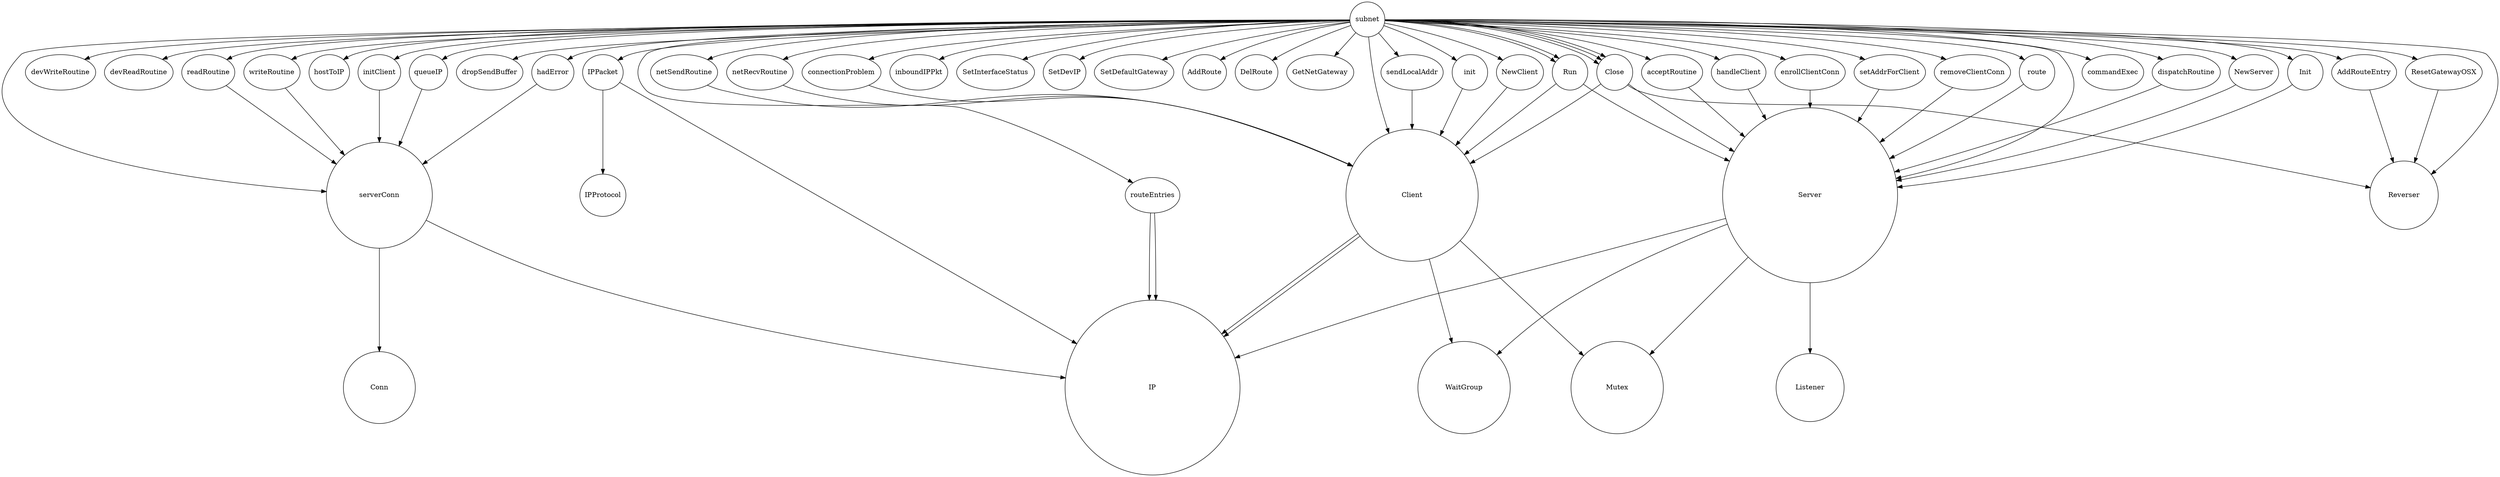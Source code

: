 digraph graphname {
842528710672 [width=1] [height=1] [label="subnet"];
842528712672 [width=1.0088270369523462] [height=1.0088270369523462] [label="removeClientConn"];
842528713264 [width=1.0088270369523462] [height=1.0088270369523462] [label="devWriteRoutine"];
842528713232 [width=1.0088270369523462] [height=1.0088270369523462] [label="devReadRoutine"];
842528713168 [width=1.0088270369523462] [height=1.0088270369523462] [label="hadError"];
842528710832 [width=1.0088270369523462] [height=1.0088270369523462] [label="NewClient"];
842528713312 [width=1.0088270369523462] [height=1.0088270369523462] [label="hostToIP"];
842528713120 [width=1.0088270369523462] [height=1.0088270369523462] [label="queueIP"];
842528711040 [width=1.0088270369523462] [height=1.0088270369523462] [label="netSendRoutine"];
842528711088 [width=1.0088270369523462] [height=1.0088270369523462] [label="dropSendBuffer"];
842528711120 [width=1.0088270369523462] [height=1.0088270369523462] [label="netRecvRoutine"];
842528711168 [width=1.0088270369523462] [height=1.0088270369523462] [label="connectionProblem"];
842528711216 [width=1.0088270369523462] [height=1.0088270369523462] [label="sendLocalAddr"];
842528713072 [width=1.0088270369523462] [height=1.0088270369523462] [label="readRoutine"];
842528711408 [width=1.0088270369523462] [height=1.0088270369523462] [label="IPPacket"];
842528713024 [width=1.0088270369523462] [height=1.0088270369523462] [label="writeRoutine"];
842528711488 [width=1.0088270369523462] [height=1.0088270369523462] [label="inboundIPPkt"];
842528711536 [width=1.0088270369523462] [height=1.0088270369523462] [label="SetInterfaceStatus"];
842528711600 [width=1.0088270369523462] [height=1.0088270369523462] [label="SetDevIP"];
842528711664 [width=1.0088270369523462] [height=1.0088270369523462] [label="SetDefaultGateway"];
842528711728 [width=1.0088270369523462] [height=1.0088270369523462] [label="AddRoute"];
842528711792 [width=1.0088270369523462] [height=1.0088270369523462] [label="DelRoute"];
842528711856 [width=1.0088270369523462] [height=1.0088270369523462] [label="GetNetGateway"];
842528712976 [width=1.0088270369523462] [height=1.0088270369523462] [label="initClient"];
842528711968 [width=1.0088270369523462] [height=1.0088270369523462] [label="routeEntries"];
842528712032 [width=1.0088270369523462] [height=1.0088270369523462] [label="AddRouteEntry"];
842528712080 [width=1.0088270369523462] [height=1.0088270369523462] [label="ResetGatewayOSX"];
842528712768 [width=1.0088270369523462] [height=1.0088270369523462] [label="route"];
842528712720 [width=1.0088270369523462] [height=1.0088270369523462] [label="dispatchRoutine"];
842528712288 [width=1.0088270369523462] [height=1.0088270369523462] [label="NewServer"];
842528712368 [width=1.0088270369523462] [height=1.0088270369523462] [label="Init"];
842528712480 [width=1.0088270369523462] [height=1.0088270369523462] [label="acceptRoutine"];
842528712528 [width=1.0088270369523462] [height=1.0088270369523462] [label="handleClient"];
842528712576 [width=1.0088270369523462] [height=1.0088270369523462] [label="enrollClientConn"];
842528712624 [width=1.0088270369523462] [height=1.0088270369523462] [label="setAddrForClient"];
842528710912 [width=1.0088270369523462] [height=1.0088270369523462] [label="init"];
842528713376 [width=1.0088270369523462] [height=1.0088270369523462] [label="commandExec"];
842528710992 [width=1.0176540739046922] [height=1.0176540739046922] [label="Run"];
842528711296 [width=1.0264811108570382] [height=1.0264811108570382] [label="Close"];
842528711456 [width=1.2023602650023142] [height=1.2023602650023142] [label="IPProtocol"];
842528712208 [width=1.9488355633669587] [height=1.9488355633669587] [label="Listener"];
842528711936 [width=1.9581775183958476] [height=1.9581775183958476] [label="Reverser"];
842528712928 [width=2.062490889726983] [height=2.062490889726983] [label="Conn"];
842528710800 [width=2.6396319393165166] [height=2.6396319393165166] [label="Mutex"];
842528710720 [width=2.6396319393165166] [height=2.6396319393165166] [label="WaitGroup"];
842528712896 [width=3.0324296869754863] [height=3.0324296869754863] [label="serverConn"];
842528710688 [width=3.7831718369912] [height=3.7831718369912] [label="Client"];
842528712176 [width=4.997333427005085] [height=4.997333427005085] [label="Server"];
842528710752 [width=5] [height=5] [label="IP"];
"842528710672" -> "842528710688";
"842528710688" -> "842528710720";
"842528710688" -> "842528710752";
"842528710688" -> "842528710752";
"842528710688" -> "842528710800";
"842528710672" -> "842528710832";
"842528710832" -> "842528710688";
"842528710672" -> "842528710912";
"842528710912" -> "842528710688";
"842528710672" -> "842528710992";
"842528710992" -> "842528710688";
"842528710672" -> "842528711040";
"842528711040" -> "842528710688";
"842528710672" -> "842528711088";
"842528710672" -> "842528711120";
"842528711120" -> "842528710688";
"842528710672" -> "842528711168";
"842528711168" -> "842528710688";
"842528710672" -> "842528711216";
"842528711216" -> "842528710688";
"842528710672" -> "842528711296";
"842528711296" -> "842528710688";
"842528710672" -> "842528711408";
"842528711408" -> "842528710752";
"842528711408" -> "842528711456";
"842528710672" -> "842528711488";
"842528710672" -> "842528711536";
"842528710672" -> "842528711600";
"842528710672" -> "842528711664";
"842528710672" -> "842528711728";
"842528710672" -> "842528711792";
"842528710672" -> "842528711856";
"842528710672" -> "842528711936";
"842528710672" -> "842528711968";
"842528711968" -> "842528710752";
"842528711968" -> "842528710752";
"842528710672" -> "842528712032";
"842528712032" -> "842528711936";
"842528710672" -> "842528712080";
"842528712080" -> "842528711936";
"842528710672" -> "842528711296";
"842528711296" -> "842528711936";
"842528710672" -> "842528712176";
"842528712176" -> "842528712208";
"842528712176" -> "842528710752";
"842528712176" -> "842528710800";
"842528712176" -> "842528710720";
"842528710672" -> "842528712288";
"842528712288" -> "842528712176";
"842528710672" -> "842528712368";
"842528712368" -> "842528712176";
"842528710672" -> "842528710992";
"842528710992" -> "842528712176";
"842528710672" -> "842528712480";
"842528712480" -> "842528712176";
"842528710672" -> "842528712528";
"842528712528" -> "842528712176";
"842528710672" -> "842528712576";
"842528712576" -> "842528712176";
"842528710672" -> "842528712624";
"842528712624" -> "842528712176";
"842528710672" -> "842528712672";
"842528712672" -> "842528712176";
"842528710672" -> "842528712720";
"842528712720" -> "842528712176";
"842528710672" -> "842528712768";
"842528712768" -> "842528712176";
"842528710672" -> "842528711296";
"842528711296" -> "842528712176";
"842528710672" -> "842528712896";
"842528712896" -> "842528712928";
"842528712896" -> "842528710752";
"842528710672" -> "842528712976";
"842528712976" -> "842528712896";
"842528710672" -> "842528713024";
"842528713024" -> "842528712896";
"842528710672" -> "842528713072";
"842528713072" -> "842528712896";
"842528710672" -> "842528713120";
"842528713120" -> "842528712896";
"842528710672" -> "842528713168";
"842528713168" -> "842528712896";
"842528710672" -> "842528713232";
"842528710672" -> "842528713264";
"842528710672" -> "842528713312";
"842528710672" -> "842528713376";
}
